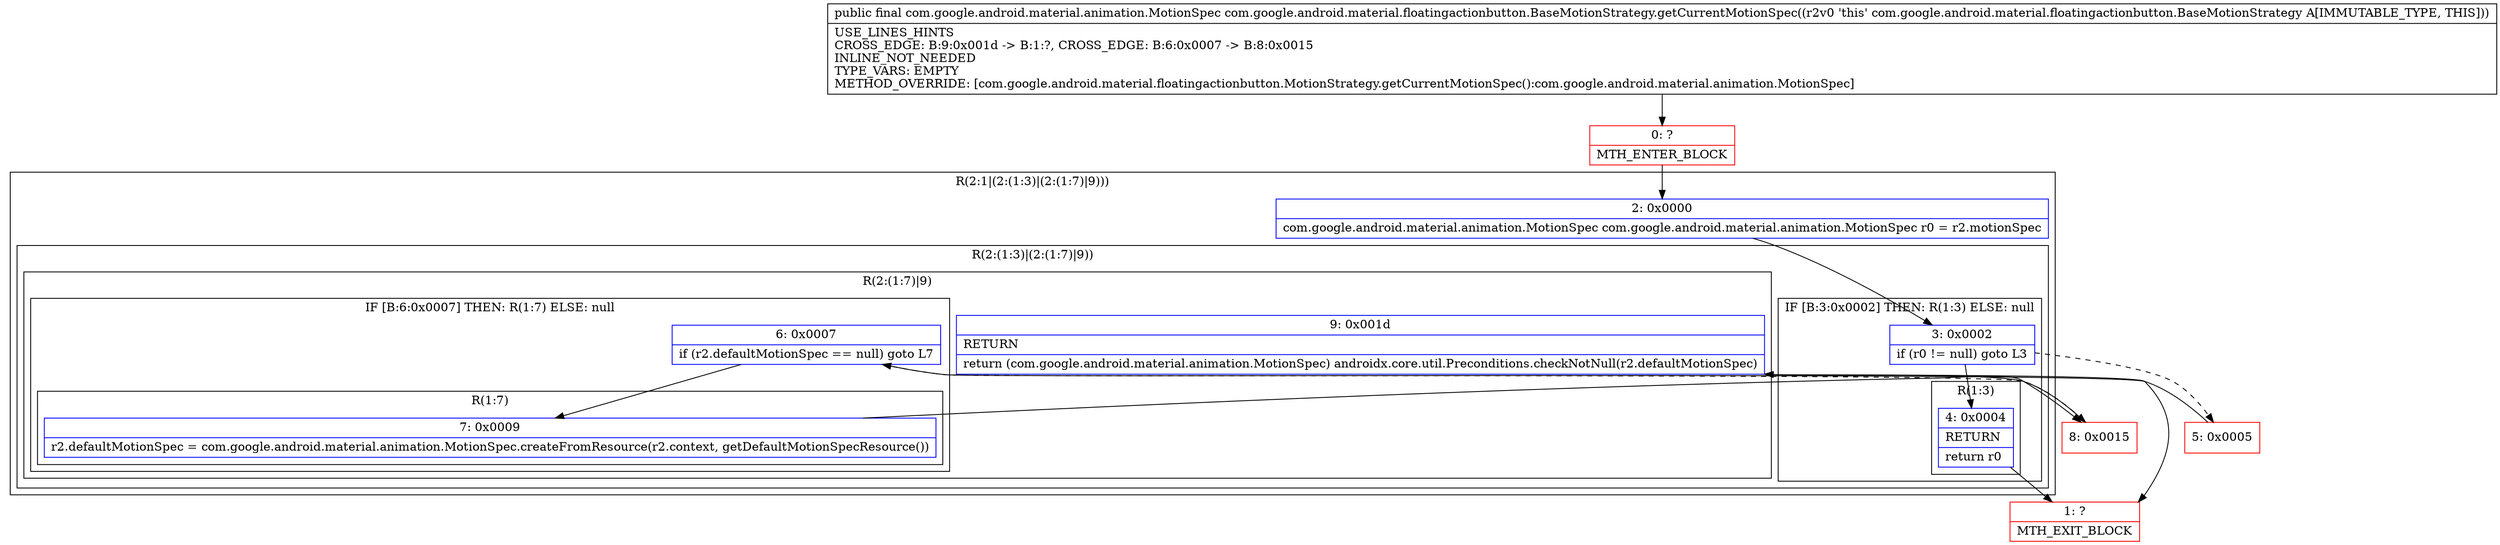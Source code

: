 digraph "CFG forcom.google.android.material.floatingactionbutton.BaseMotionStrategy.getCurrentMotionSpec()Lcom\/google\/android\/material\/animation\/MotionSpec;" {
subgraph cluster_Region_283107038 {
label = "R(2:1|(2:(1:3)|(2:(1:7)|9)))";
node [shape=record,color=blue];
Node_2 [shape=record,label="{2\:\ 0x0000|com.google.android.material.animation.MotionSpec com.google.android.material.animation.MotionSpec r0 = r2.motionSpec\l}"];
subgraph cluster_Region_1753954839 {
label = "R(2:(1:3)|(2:(1:7)|9))";
node [shape=record,color=blue];
subgraph cluster_IfRegion_865574441 {
label = "IF [B:3:0x0002] THEN: R(1:3) ELSE: null";
node [shape=record,color=blue];
Node_3 [shape=record,label="{3\:\ 0x0002|if (r0 != null) goto L3\l}"];
subgraph cluster_Region_296700796 {
label = "R(1:3)";
node [shape=record,color=blue];
Node_4 [shape=record,label="{4\:\ 0x0004|RETURN\l|return r0\l}"];
}
}
subgraph cluster_Region_74661608 {
label = "R(2:(1:7)|9)";
node [shape=record,color=blue];
subgraph cluster_IfRegion_168586366 {
label = "IF [B:6:0x0007] THEN: R(1:7) ELSE: null";
node [shape=record,color=blue];
Node_6 [shape=record,label="{6\:\ 0x0007|if (r2.defaultMotionSpec == null) goto L7\l}"];
subgraph cluster_Region_172344565 {
label = "R(1:7)";
node [shape=record,color=blue];
Node_7 [shape=record,label="{7\:\ 0x0009|r2.defaultMotionSpec = com.google.android.material.animation.MotionSpec.createFromResource(r2.context, getDefaultMotionSpecResource())\l}"];
}
}
Node_9 [shape=record,label="{9\:\ 0x001d|RETURN\l|return (com.google.android.material.animation.MotionSpec) androidx.core.util.Preconditions.checkNotNull(r2.defaultMotionSpec)\l}"];
}
}
}
Node_0 [shape=record,color=red,label="{0\:\ ?|MTH_ENTER_BLOCK\l}"];
Node_1 [shape=record,color=red,label="{1\:\ ?|MTH_EXIT_BLOCK\l}"];
Node_5 [shape=record,color=red,label="{5\:\ 0x0005}"];
Node_8 [shape=record,color=red,label="{8\:\ 0x0015}"];
MethodNode[shape=record,label="{public final com.google.android.material.animation.MotionSpec com.google.android.material.floatingactionbutton.BaseMotionStrategy.getCurrentMotionSpec((r2v0 'this' com.google.android.material.floatingactionbutton.BaseMotionStrategy A[IMMUTABLE_TYPE, THIS]))  | USE_LINES_HINTS\lCROSS_EDGE: B:9:0x001d \-\> B:1:?, CROSS_EDGE: B:6:0x0007 \-\> B:8:0x0015\lINLINE_NOT_NEEDED\lTYPE_VARS: EMPTY\lMETHOD_OVERRIDE: [com.google.android.material.floatingactionbutton.MotionStrategy.getCurrentMotionSpec():com.google.android.material.animation.MotionSpec]\l}"];
MethodNode -> Node_0;Node_2 -> Node_3;
Node_3 -> Node_4;
Node_3 -> Node_5[style=dashed];
Node_4 -> Node_1;
Node_6 -> Node_7;
Node_6 -> Node_8[style=dashed];
Node_7 -> Node_8;
Node_9 -> Node_1;
Node_0 -> Node_2;
Node_5 -> Node_6;
Node_8 -> Node_9;
}

